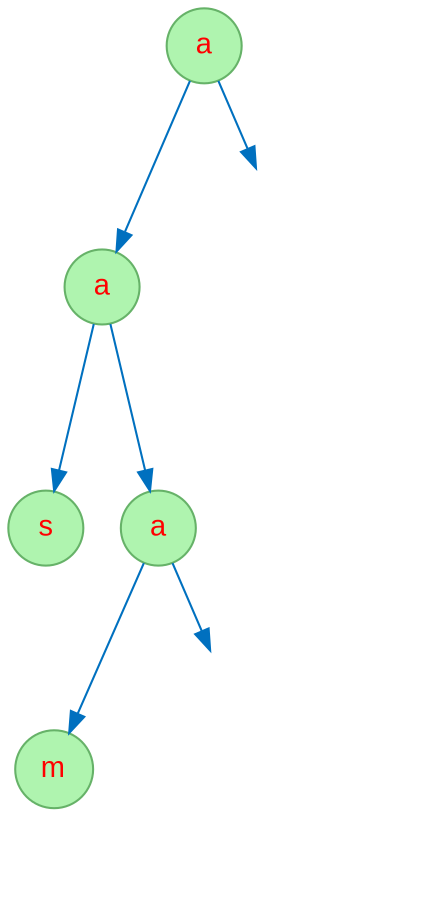 digraph "Seq-amasa" {
node [fontname="Arial", fontcolor=red, shape=circle, style=filled, color="#66B268", fillcolor="#AFF4AF" ];
edge [color = "#0070BF"];
1637070917 [label="a"];
1637070917 -> 521645586;
521645586 [label="a"];
521645586 -> 1296064247;
1296064247 [label="s"];
521645586 -> 1702297201;
1702297201 [label="a"];
1702297201 -> 1996181658;
1996181658 [label="m"];
l1702297201 [style=invis];
1702297201 -> l1702297201;
l1637070917 [style=invis];
1637070917 -> l1637070917;
}
